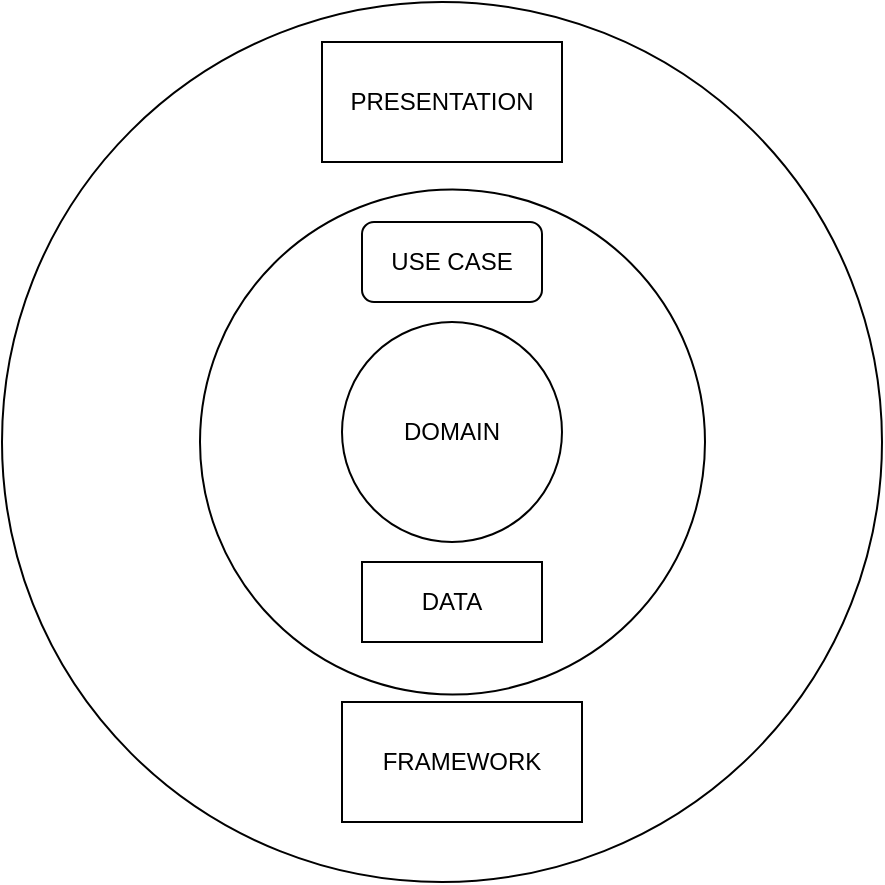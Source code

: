 <mxfile version="16.5.2" type="github">
  <diagram id="0sdwhZk0v2DaBLQ62d2o" name="Page-1">
    <mxGraphModel dx="868" dy="450" grid="1" gridSize="10" guides="1" tooltips="1" connect="1" arrows="1" fold="1" page="1" pageScale="1" pageWidth="850" pageHeight="1100" math="0" shadow="0">
      <root>
        <mxCell id="0" />
        <mxCell id="1" parent="0" />
        <mxCell id="OMrvlsqMulS0vNr3jfEC-4" value="" style="ellipse;whiteSpace=wrap;html=1;aspect=fixed;labelBackgroundColor=#31E6E6;" vertex="1" parent="1">
          <mxGeometry x="200" y="100" width="440" height="440" as="geometry" />
        </mxCell>
        <mxCell id="OMrvlsqMulS0vNr3jfEC-5" value="" style="ellipse;whiteSpace=wrap;html=1;aspect=fixed;" vertex="1" parent="1">
          <mxGeometry x="299" y="193.75" width="252.5" height="252.5" as="geometry" />
        </mxCell>
        <mxCell id="OMrvlsqMulS0vNr3jfEC-6" value="DOMAIN" style="ellipse;whiteSpace=wrap;html=1;aspect=fixed;" vertex="1" parent="1">
          <mxGeometry x="370" y="260" width="110" height="110" as="geometry" />
        </mxCell>
        <mxCell id="OMrvlsqMulS0vNr3jfEC-7" value="USE CASE" style="rounded=1;whiteSpace=wrap;html=1;" vertex="1" parent="1">
          <mxGeometry x="380" y="210" width="90" height="40" as="geometry" />
        </mxCell>
        <mxCell id="OMrvlsqMulS0vNr3jfEC-10" value="DATA" style="rounded=0;whiteSpace=wrap;html=1;labelBackgroundColor=default;" vertex="1" parent="1">
          <mxGeometry x="380" y="380" width="90" height="40" as="geometry" />
        </mxCell>
        <mxCell id="OMrvlsqMulS0vNr3jfEC-11" value="PRESENTATION" style="rounded=0;whiteSpace=wrap;html=1;labelBackgroundColor=default;" vertex="1" parent="1">
          <mxGeometry x="360" y="120" width="120" height="60" as="geometry" />
        </mxCell>
        <mxCell id="OMrvlsqMulS0vNr3jfEC-12" value="FRAMEWORK" style="rounded=0;whiteSpace=wrap;html=1;labelBackgroundColor=default;" vertex="1" parent="1">
          <mxGeometry x="370" y="450" width="120" height="60" as="geometry" />
        </mxCell>
      </root>
    </mxGraphModel>
  </diagram>
</mxfile>

